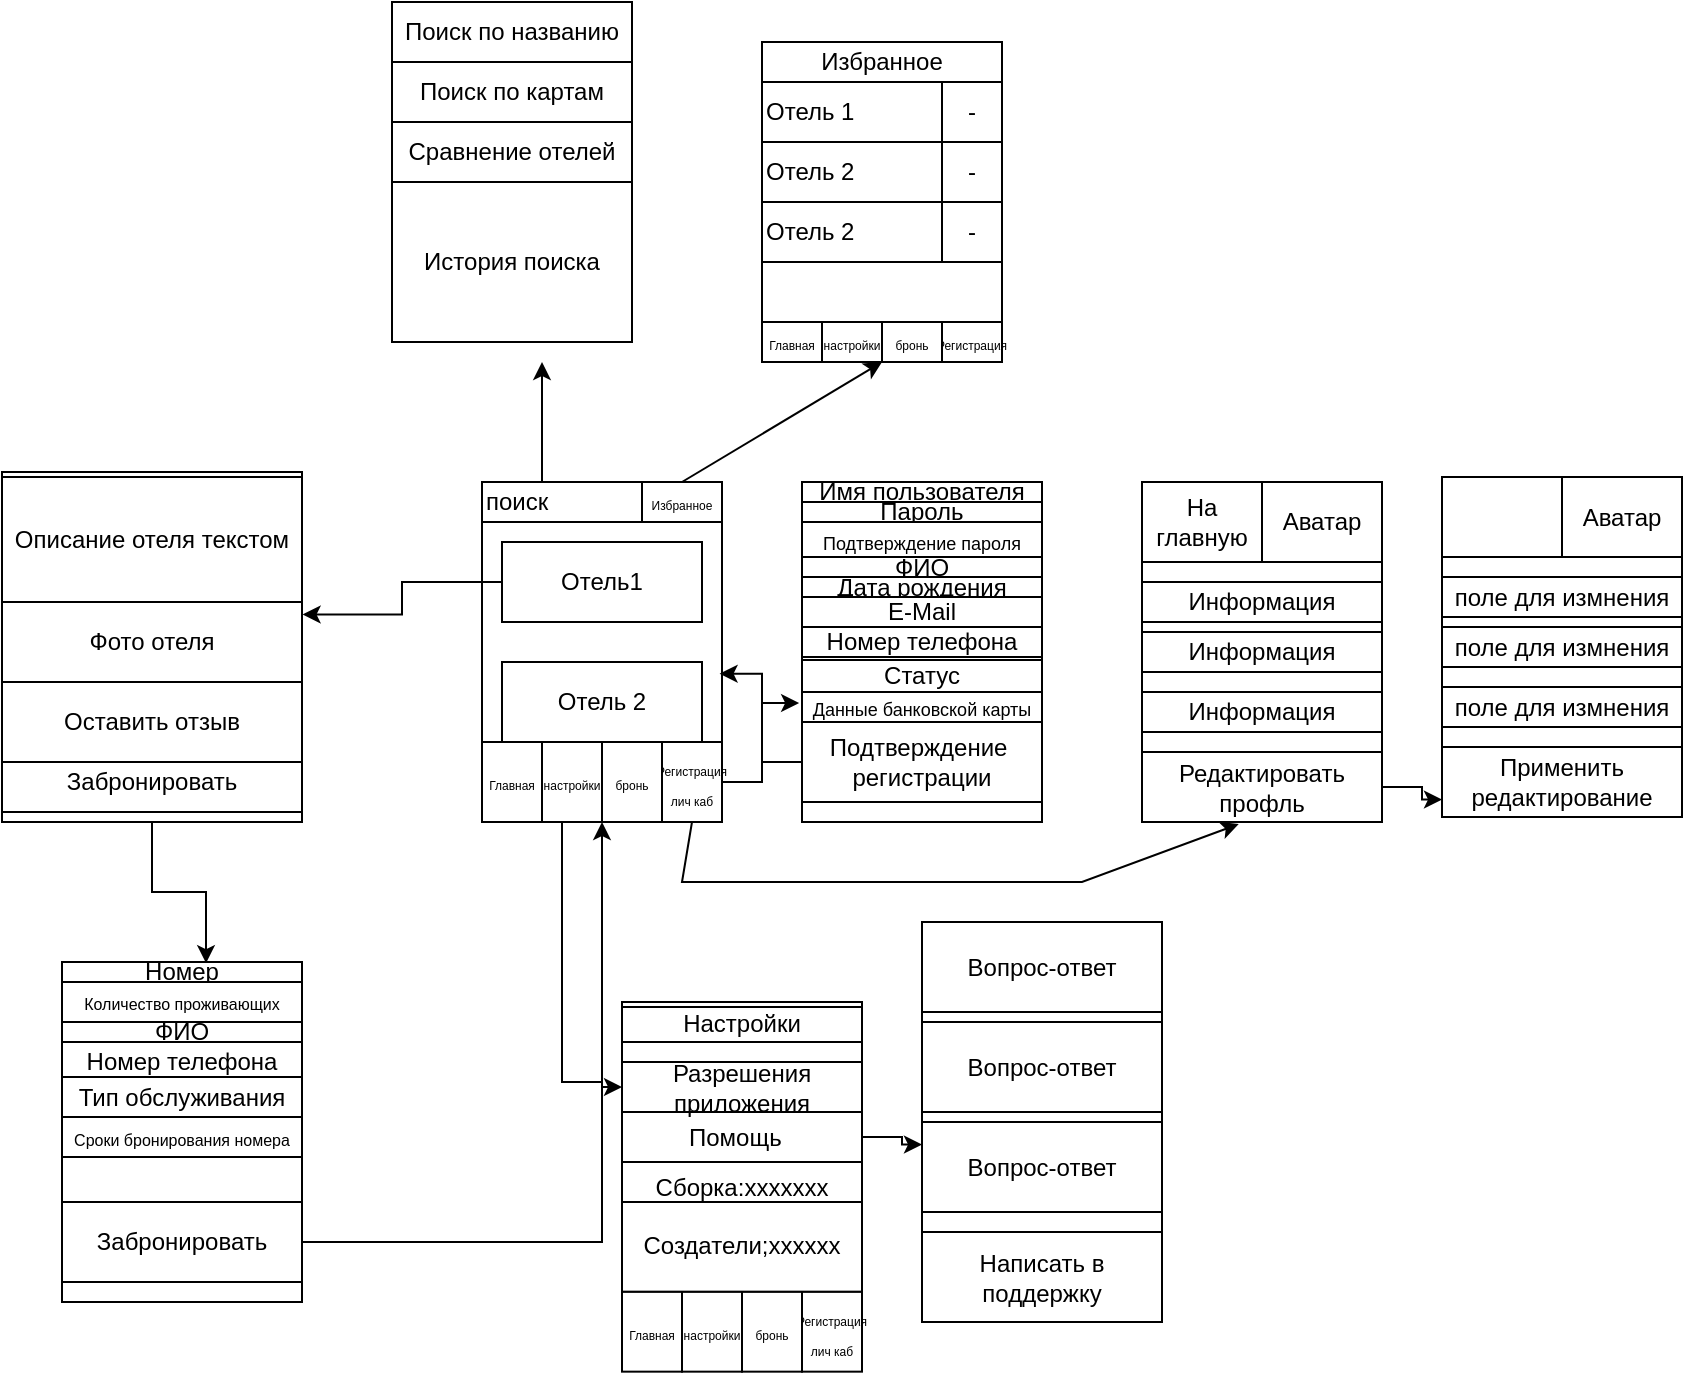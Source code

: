 <mxfile version="22.1.15" type="device">
  <diagram name="Страница — 1" id="l88BvByYZafQr_V8CxKo">
    <mxGraphModel dx="385" dy="629" grid="1" gridSize="10" guides="1" tooltips="1" connect="1" arrows="1" fold="1" page="1" pageScale="1" pageWidth="583" pageHeight="413" math="0" shadow="0">
      <root>
        <mxCell id="0" />
        <mxCell id="1" parent="0" />
        <mxCell id="5AcIUGqjn384_7hZ3ltr-1" value="" style="rounded=0;whiteSpace=wrap;html=1;" parent="1" vertex="1">
          <mxGeometry x="350" y="130" width="120" height="170" as="geometry" />
        </mxCell>
        <mxCell id="5AcIUGqjn384_7hZ3ltr-2" value="&lt;font style=&quot;font-size: 6px;&quot;&gt;Регистрация&lt;br&gt;лич каб&lt;br&gt;&lt;/font&gt;" style="rounded=0;whiteSpace=wrap;html=1;" parent="1" vertex="1">
          <mxGeometry x="440" y="260" width="30" height="40" as="geometry" />
        </mxCell>
        <mxCell id="5AcIUGqjn384_7hZ3ltr-83" style="edgeStyle=orthogonalEdgeStyle;rounded=0;orthogonalLoop=1;jettySize=auto;html=1;entryX=0;entryY=0.5;entryDx=0;entryDy=0;" parent="1" source="5AcIUGqjn384_7hZ3ltr-3" target="5AcIUGqjn384_7hZ3ltr-81" edge="1">
          <mxGeometry relative="1" as="geometry">
            <mxPoint x="395" y="450" as="targetPoint" />
            <Array as="points">
              <mxPoint x="390" y="430" />
              <mxPoint x="410" y="430" />
              <mxPoint x="410" y="433" />
            </Array>
          </mxGeometry>
        </mxCell>
        <mxCell id="5AcIUGqjn384_7hZ3ltr-3" value="&lt;font style=&quot;font-size: 6px;&quot;&gt;настройки&lt;/font&gt;" style="rounded=0;whiteSpace=wrap;html=1;" parent="1" vertex="1">
          <mxGeometry x="380" y="260" width="30" height="40" as="geometry" />
        </mxCell>
        <mxCell id="5AcIUGqjn384_7hZ3ltr-4" value="&lt;font style=&quot;font-size: 6px;&quot;&gt;Главная&lt;/font&gt;" style="rounded=0;whiteSpace=wrap;html=1;" parent="1" vertex="1">
          <mxGeometry x="350" y="260" width="30" height="40" as="geometry" />
        </mxCell>
        <mxCell id="5AcIUGqjn384_7hZ3ltr-112" style="edgeStyle=orthogonalEdgeStyle;rounded=0;orthogonalLoop=1;jettySize=auto;html=1;exitX=0.25;exitY=0;exitDx=0;exitDy=0;" parent="1" source="5AcIUGqjn384_7hZ3ltr-7" edge="1">
          <mxGeometry relative="1" as="geometry">
            <mxPoint x="380" y="70" as="targetPoint" />
          </mxGeometry>
        </mxCell>
        <mxCell id="5AcIUGqjn384_7hZ3ltr-7" value="поиск" style="rounded=0;whiteSpace=wrap;html=1;align=left;" parent="1" vertex="1">
          <mxGeometry x="350" y="130" width="120" height="20" as="geometry" />
        </mxCell>
        <mxCell id="5AcIUGqjn384_7hZ3ltr-8" value="Отель1" style="rounded=0;whiteSpace=wrap;html=1;" parent="1" vertex="1">
          <mxGeometry x="360" y="160" width="100" height="40" as="geometry" />
        </mxCell>
        <mxCell id="5AcIUGqjn384_7hZ3ltr-9" value="Отель 2" style="rounded=0;whiteSpace=wrap;html=1;" parent="1" vertex="1">
          <mxGeometry x="360" y="220" width="100" height="40" as="geometry" />
        </mxCell>
        <mxCell id="5AcIUGqjn384_7hZ3ltr-10" value="" style="rounded=0;whiteSpace=wrap;html=1;" parent="1" vertex="1">
          <mxGeometry x="510" y="130" width="120" height="170" as="geometry" />
        </mxCell>
        <mxCell id="5AcIUGqjn384_7hZ3ltr-15" value="Имя пользователя" style="rounded=0;whiteSpace=wrap;html=1;" parent="1" vertex="1">
          <mxGeometry x="510" y="130" width="120" height="10" as="geometry" />
        </mxCell>
        <mxCell id="5AcIUGqjn384_7hZ3ltr-17" value="Пароль" style="rounded=0;whiteSpace=wrap;html=1;" parent="1" vertex="1">
          <mxGeometry x="510" y="140" width="120" height="10" as="geometry" />
        </mxCell>
        <mxCell id="5AcIUGqjn384_7hZ3ltr-18" value="&lt;font style=&quot;font-size: 9px;&quot;&gt;Подтверждение пароля&lt;/font&gt;" style="rounded=0;whiteSpace=wrap;html=1;" parent="1" vertex="1">
          <mxGeometry x="510" y="150" width="120" height="20" as="geometry" />
        </mxCell>
        <mxCell id="5AcIUGqjn384_7hZ3ltr-19" value="ФИО" style="rounded=0;whiteSpace=wrap;html=1;" parent="1" vertex="1">
          <mxGeometry x="510" y="167.5" width="120" height="10" as="geometry" />
        </mxCell>
        <mxCell id="5AcIUGqjn384_7hZ3ltr-20" value="Дата рождения" style="rounded=0;whiteSpace=wrap;html=1;" parent="1" vertex="1">
          <mxGeometry x="510" y="177.5" width="120" height="10" as="geometry" />
        </mxCell>
        <mxCell id="5AcIUGqjn384_7hZ3ltr-21" value="E-Mail" style="rounded=0;whiteSpace=wrap;html=1;" parent="1" vertex="1">
          <mxGeometry x="510" y="187.5" width="120" height="15" as="geometry" />
        </mxCell>
        <mxCell id="5AcIUGqjn384_7hZ3ltr-22" value="Номер телефона" style="rounded=0;whiteSpace=wrap;html=1;" parent="1" vertex="1">
          <mxGeometry x="510" y="202.5" width="120" height="15" as="geometry" />
        </mxCell>
        <mxCell id="5AcIUGqjn384_7hZ3ltr-23" value="Статус" style="rounded=0;whiteSpace=wrap;html=1;" parent="1" vertex="1">
          <mxGeometry x="510" y="219" width="120" height="16" as="geometry" />
        </mxCell>
        <mxCell id="5AcIUGqjn384_7hZ3ltr-24" value="&lt;font style=&quot;font-size: 9px;&quot;&gt;Данные банковской карты&lt;/font&gt;" style="rounded=0;whiteSpace=wrap;html=1;" parent="1" vertex="1">
          <mxGeometry x="510" y="235" width="120" height="15" as="geometry" />
        </mxCell>
        <mxCell id="5AcIUGqjn384_7hZ3ltr-26" value="Подтверждение&amp;nbsp;&lt;br&gt;регистрации" style="rounded=0;whiteSpace=wrap;html=1;" parent="1" vertex="1">
          <mxGeometry x="510" y="250" width="120" height="40" as="geometry" />
        </mxCell>
        <mxCell id="5AcIUGqjn384_7hZ3ltr-29" value="&lt;font style=&quot;font-size: 6px;&quot;&gt;Избранное&lt;/font&gt;" style="rounded=0;whiteSpace=wrap;html=1;" parent="1" vertex="1">
          <mxGeometry x="430" y="130" width="40" height="20" as="geometry" />
        </mxCell>
        <mxCell id="5AcIUGqjn384_7hZ3ltr-30" value="&lt;font style=&quot;font-size: 6px;&quot;&gt;бронь&lt;/font&gt;" style="rounded=0;whiteSpace=wrap;html=1;" parent="1" vertex="1">
          <mxGeometry x="410" y="260" width="30" height="40" as="geometry" />
        </mxCell>
        <mxCell id="5AcIUGqjn384_7hZ3ltr-31" value="" style="rounded=0;whiteSpace=wrap;html=1;" parent="1" vertex="1">
          <mxGeometry x="490" y="-90" width="120" height="150" as="geometry" />
        </mxCell>
        <mxCell id="5AcIUGqjn384_7hZ3ltr-32" value="Отель 1" style="rounded=0;whiteSpace=wrap;html=1;align=left;" parent="1" vertex="1">
          <mxGeometry x="490" y="-70" width="120" height="30" as="geometry" />
        </mxCell>
        <mxCell id="5AcIUGqjn384_7hZ3ltr-33" value="-" style="rounded=0;whiteSpace=wrap;html=1;" parent="1" vertex="1">
          <mxGeometry x="580" y="-70" width="30" height="30" as="geometry" />
        </mxCell>
        <mxCell id="5AcIUGqjn384_7hZ3ltr-34" value="Отель 2" style="rounded=0;whiteSpace=wrap;html=1;align=left;" parent="1" vertex="1">
          <mxGeometry x="490" y="-40" width="120" height="30" as="geometry" />
        </mxCell>
        <mxCell id="5AcIUGqjn384_7hZ3ltr-35" value="-" style="rounded=0;whiteSpace=wrap;html=1;" parent="1" vertex="1">
          <mxGeometry x="580" y="-40" width="30" height="30" as="geometry" />
        </mxCell>
        <mxCell id="5AcIUGqjn384_7hZ3ltr-36" value="Отель 2" style="rounded=0;whiteSpace=wrap;html=1;align=left;" parent="1" vertex="1">
          <mxGeometry x="490" y="-10" width="120" height="30" as="geometry" />
        </mxCell>
        <mxCell id="5AcIUGqjn384_7hZ3ltr-37" value="-" style="rounded=0;whiteSpace=wrap;html=1;" parent="1" vertex="1">
          <mxGeometry x="580" y="-10" width="30" height="30" as="geometry" />
        </mxCell>
        <mxCell id="5AcIUGqjn384_7hZ3ltr-39" value="&lt;font style=&quot;font-size: 6px;&quot;&gt;Регистрация&lt;/font&gt;" style="rounded=0;whiteSpace=wrap;html=1;" parent="1" vertex="1">
          <mxGeometry x="580" y="50" width="30" height="20" as="geometry" />
        </mxCell>
        <mxCell id="5AcIUGqjn384_7hZ3ltr-40" value="&lt;font style=&quot;font-size: 6px;&quot;&gt;настройки&lt;/font&gt;" style="rounded=0;whiteSpace=wrap;html=1;" parent="1" vertex="1">
          <mxGeometry x="520" y="50" width="30" height="20" as="geometry" />
        </mxCell>
        <mxCell id="5AcIUGqjn384_7hZ3ltr-41" value="&lt;font style=&quot;font-size: 6px;&quot;&gt;Главная&lt;/font&gt;" style="rounded=0;whiteSpace=wrap;html=1;" parent="1" vertex="1">
          <mxGeometry x="490" y="50" width="30" height="20" as="geometry" />
        </mxCell>
        <mxCell id="5AcIUGqjn384_7hZ3ltr-42" value="&lt;font style=&quot;font-size: 6px;&quot;&gt;бронь&lt;/font&gt;" style="rounded=0;whiteSpace=wrap;html=1;" parent="1" vertex="1">
          <mxGeometry x="550" y="50" width="30" height="20" as="geometry" />
        </mxCell>
        <mxCell id="5AcIUGqjn384_7hZ3ltr-44" style="edgeStyle=orthogonalEdgeStyle;rounded=0;orthogonalLoop=1;jettySize=auto;html=1;exitX=1;exitY=0.5;exitDx=0;exitDy=0;entryX=-0.012;entryY=0.65;entryDx=0;entryDy=0;entryPerimeter=0;" parent="1" source="5AcIUGqjn384_7hZ3ltr-2" target="5AcIUGqjn384_7hZ3ltr-10" edge="1">
          <mxGeometry relative="1" as="geometry" />
        </mxCell>
        <mxCell id="5AcIUGqjn384_7hZ3ltr-45" value="" style="rounded=0;whiteSpace=wrap;html=1;" parent="1" vertex="1">
          <mxGeometry x="110" y="125" width="150" height="175" as="geometry" />
        </mxCell>
        <mxCell id="5AcIUGqjn384_7hZ3ltr-46" value="Описание отеля текстом" style="rounded=0;whiteSpace=wrap;html=1;" parent="1" vertex="1">
          <mxGeometry x="110" y="127.5" width="150" height="62.5" as="geometry" />
        </mxCell>
        <mxCell id="5AcIUGqjn384_7hZ3ltr-47" value="Фото отеля" style="rounded=0;whiteSpace=wrap;html=1;" parent="1" vertex="1">
          <mxGeometry x="110" y="190" width="150" height="40" as="geometry" />
        </mxCell>
        <mxCell id="5AcIUGqjn384_7hZ3ltr-48" value="Забронировать" style="rounded=0;whiteSpace=wrap;html=1;" parent="1" vertex="1">
          <mxGeometry x="110" y="265" width="150" height="30" as="geometry" />
        </mxCell>
        <mxCell id="5AcIUGqjn384_7hZ3ltr-49" style="edgeStyle=orthogonalEdgeStyle;rounded=0;orthogonalLoop=1;jettySize=auto;html=1;exitX=0;exitY=0.5;exitDx=0;exitDy=0;entryX=1.002;entryY=0.407;entryDx=0;entryDy=0;entryPerimeter=0;" parent="1" source="5AcIUGqjn384_7hZ3ltr-8" target="5AcIUGqjn384_7hZ3ltr-45" edge="1">
          <mxGeometry relative="1" as="geometry" />
        </mxCell>
        <mxCell id="5AcIUGqjn384_7hZ3ltr-50" value="Избранное" style="rounded=0;whiteSpace=wrap;html=1;" parent="1" vertex="1">
          <mxGeometry x="490" y="-90" width="120" height="20" as="geometry" />
        </mxCell>
        <mxCell id="5AcIUGqjn384_7hZ3ltr-51" style="edgeStyle=orthogonalEdgeStyle;rounded=0;orthogonalLoop=1;jettySize=auto;html=1;entryX=0.99;entryY=0.564;entryDx=0;entryDy=0;entryPerimeter=0;" parent="1" source="5AcIUGqjn384_7hZ3ltr-26" target="5AcIUGqjn384_7hZ3ltr-1" edge="1">
          <mxGeometry relative="1" as="geometry" />
        </mxCell>
        <mxCell id="5AcIUGqjn384_7hZ3ltr-56" value="" style="rounded=0;whiteSpace=wrap;html=1;" parent="1" vertex="1">
          <mxGeometry x="140" y="370" width="120" height="170" as="geometry" />
        </mxCell>
        <mxCell id="5AcIUGqjn384_7hZ3ltr-57" value="" style="rounded=0;whiteSpace=wrap;html=1;" parent="1" vertex="1">
          <mxGeometry x="140" y="370" width="120" height="10" as="geometry" />
        </mxCell>
        <mxCell id="5AcIUGqjn384_7hZ3ltr-58" value="Номер" style="rounded=0;whiteSpace=wrap;html=1;" parent="1" vertex="1">
          <mxGeometry x="140" y="370" width="120" height="10" as="geometry" />
        </mxCell>
        <mxCell id="5AcIUGqjn384_7hZ3ltr-59" value="&lt;font style=&quot;font-size: 8px;&quot;&gt;Количество проживающих&lt;/font&gt;" style="rounded=0;whiteSpace=wrap;html=1;" parent="1" vertex="1">
          <mxGeometry x="140" y="380" width="120" height="20" as="geometry" />
        </mxCell>
        <mxCell id="5AcIUGqjn384_7hZ3ltr-60" value="ФИО" style="rounded=0;whiteSpace=wrap;html=1;" parent="1" vertex="1">
          <mxGeometry x="140" y="400" width="120" height="10" as="geometry" />
        </mxCell>
        <mxCell id="5AcIUGqjn384_7hZ3ltr-61" value="Номер телефона" style="rounded=0;whiteSpace=wrap;html=1;" parent="1" vertex="1">
          <mxGeometry x="140" y="410" width="120" height="20" as="geometry" />
        </mxCell>
        <mxCell id="5AcIUGqjn384_7hZ3ltr-62" value="Тип обслуживания" style="rounded=0;whiteSpace=wrap;html=1;" parent="1" vertex="1">
          <mxGeometry x="140" y="427.5" width="120" height="20" as="geometry" />
        </mxCell>
        <mxCell id="5AcIUGqjn384_7hZ3ltr-63" value="&lt;font style=&quot;font-size: 8px;&quot;&gt;Сроки бронирования номера&lt;/font&gt;" style="rounded=0;whiteSpace=wrap;html=1;" parent="1" vertex="1">
          <mxGeometry x="140" y="447.5" width="120" height="20" as="geometry" />
        </mxCell>
        <mxCell id="5AcIUGqjn384_7hZ3ltr-69" style="edgeStyle=orthogonalEdgeStyle;rounded=0;orthogonalLoop=1;jettySize=auto;html=1;exitX=1;exitY=0.5;exitDx=0;exitDy=0;entryX=0;entryY=1;entryDx=0;entryDy=0;" parent="1" source="5AcIUGqjn384_7hZ3ltr-67" target="5AcIUGqjn384_7hZ3ltr-30" edge="1">
          <mxGeometry relative="1" as="geometry" />
        </mxCell>
        <mxCell id="5AcIUGqjn384_7hZ3ltr-67" value="Забронировать" style="rounded=0;whiteSpace=wrap;html=1;" parent="1" vertex="1">
          <mxGeometry x="140" y="490" width="120" height="40" as="geometry" />
        </mxCell>
        <mxCell id="5AcIUGqjn384_7hZ3ltr-68" style="edgeStyle=orthogonalEdgeStyle;rounded=0;orthogonalLoop=1;jettySize=auto;html=1;exitX=0.5;exitY=1;exitDx=0;exitDy=0;entryX=0.6;entryY=0.058;entryDx=0;entryDy=0;entryPerimeter=0;" parent="1" source="5AcIUGqjn384_7hZ3ltr-45" target="5AcIUGqjn384_7hZ3ltr-57" edge="1">
          <mxGeometry relative="1" as="geometry" />
        </mxCell>
        <mxCell id="5AcIUGqjn384_7hZ3ltr-70" value="" style="rounded=0;whiteSpace=wrap;html=1;" parent="1" vertex="1">
          <mxGeometry x="420" y="390" width="120" height="180" as="geometry" />
        </mxCell>
        <mxCell id="5AcIUGqjn384_7hZ3ltr-72" value="&lt;font style=&quot;font-size: 6px;&quot;&gt;Регистрация&lt;br&gt;лич каб&lt;br&gt;&lt;/font&gt;" style="rounded=0;whiteSpace=wrap;html=1;" parent="1" vertex="1">
          <mxGeometry x="510" y="534.83" width="30" height="40" as="geometry" />
        </mxCell>
        <mxCell id="5AcIUGqjn384_7hZ3ltr-73" value="&lt;font style=&quot;font-size: 6px;&quot;&gt;настройки&lt;/font&gt;" style="rounded=0;whiteSpace=wrap;html=1;" parent="1" vertex="1">
          <mxGeometry x="450" y="534.83" width="30" height="40" as="geometry" />
        </mxCell>
        <mxCell id="5AcIUGqjn384_7hZ3ltr-74" value="&lt;font style=&quot;font-size: 6px;&quot;&gt;Главная&lt;/font&gt;" style="rounded=0;whiteSpace=wrap;html=1;" parent="1" vertex="1">
          <mxGeometry x="420" y="534.83" width="30" height="40" as="geometry" />
        </mxCell>
        <mxCell id="5AcIUGqjn384_7hZ3ltr-75" value="&lt;font style=&quot;font-size: 6px;&quot;&gt;бронь&lt;/font&gt;" style="rounded=0;whiteSpace=wrap;html=1;" parent="1" vertex="1">
          <mxGeometry x="480" y="534.83" width="30" height="40" as="geometry" />
        </mxCell>
        <mxCell id="5AcIUGqjn384_7hZ3ltr-76" value="Сборка:xxxxxxx" style="rounded=0;whiteSpace=wrap;html=1;" parent="1" vertex="1">
          <mxGeometry x="420" y="470" width="120" height="25" as="geometry" />
        </mxCell>
        <mxCell id="5AcIUGqjn384_7hZ3ltr-77" value="Создатели;xxxxxx" style="rounded=0;whiteSpace=wrap;html=1;" parent="1" vertex="1">
          <mxGeometry x="420" y="490" width="120" height="44.83" as="geometry" />
        </mxCell>
        <mxCell id="5AcIUGqjn384_7hZ3ltr-89" style="edgeStyle=orthogonalEdgeStyle;rounded=0;orthogonalLoop=1;jettySize=auto;html=1;entryX=0;entryY=0.25;entryDx=0;entryDy=0;" parent="1" source="5AcIUGqjn384_7hZ3ltr-78" target="5AcIUGqjn384_7hZ3ltr-87" edge="1">
          <mxGeometry relative="1" as="geometry" />
        </mxCell>
        <mxCell id="5AcIUGqjn384_7hZ3ltr-78" value="Помощь&amp;nbsp;&amp;nbsp;" style="rounded=0;whiteSpace=wrap;html=1;" parent="1" vertex="1">
          <mxGeometry x="420" y="445" width="120" height="25" as="geometry" />
        </mxCell>
        <mxCell id="5AcIUGqjn384_7hZ3ltr-80" value="Настройки" style="rounded=0;whiteSpace=wrap;html=1;" parent="1" vertex="1">
          <mxGeometry x="420" y="392.5" width="120" height="17.5" as="geometry" />
        </mxCell>
        <mxCell id="5AcIUGqjn384_7hZ3ltr-81" value="Разрешения приложения" style="rounded=0;whiteSpace=wrap;html=1;" parent="1" vertex="1">
          <mxGeometry x="420" y="420" width="120" height="25" as="geometry" />
        </mxCell>
        <mxCell id="5AcIUGqjn384_7hZ3ltr-84" value="" style="rounded=0;whiteSpace=wrap;html=1;" parent="1" vertex="1">
          <mxGeometry x="570" y="350" width="120" height="200" as="geometry" />
        </mxCell>
        <mxCell id="5AcIUGqjn384_7hZ3ltr-85" value="Вопрос-ответ" style="rounded=0;whiteSpace=wrap;html=1;" parent="1" vertex="1">
          <mxGeometry x="570" y="350" width="120" height="45" as="geometry" />
        </mxCell>
        <mxCell id="5AcIUGqjn384_7hZ3ltr-86" value="Вопрос-ответ" style="rounded=0;whiteSpace=wrap;html=1;" parent="1" vertex="1">
          <mxGeometry x="570" y="400" width="120" height="45" as="geometry" />
        </mxCell>
        <mxCell id="5AcIUGqjn384_7hZ3ltr-87" value="Вопрос-ответ" style="rounded=0;whiteSpace=wrap;html=1;" parent="1" vertex="1">
          <mxGeometry x="570" y="450" width="120" height="45" as="geometry" />
        </mxCell>
        <mxCell id="5AcIUGqjn384_7hZ3ltr-88" value="Написать в поддержку" style="rounded=0;whiteSpace=wrap;html=1;" parent="1" vertex="1">
          <mxGeometry x="570" y="505" width="120" height="45" as="geometry" />
        </mxCell>
        <mxCell id="5AcIUGqjn384_7hZ3ltr-90" value="" style="rounded=0;whiteSpace=wrap;html=1;" parent="1" vertex="1">
          <mxGeometry x="680" y="130" width="120" height="170" as="geometry" />
        </mxCell>
        <mxCell id="5AcIUGqjn384_7hZ3ltr-91" value="" style="endArrow=classic;html=1;rounded=0;entryX=0.403;entryY=1.006;entryDx=0;entryDy=0;entryPerimeter=0;exitX=0.5;exitY=1;exitDx=0;exitDy=0;" parent="1" source="5AcIUGqjn384_7hZ3ltr-2" target="5AcIUGqjn384_7hZ3ltr-90" edge="1">
          <mxGeometry width="50" height="50" relative="1" as="geometry">
            <mxPoint x="420" y="330" as="sourcePoint" />
            <mxPoint x="470" y="280" as="targetPoint" />
            <Array as="points">
              <mxPoint x="450" y="330" />
              <mxPoint x="650" y="330" />
            </Array>
          </mxGeometry>
        </mxCell>
        <mxCell id="5AcIUGqjn384_7hZ3ltr-92" value="Аватар" style="rounded=0;whiteSpace=wrap;html=1;" parent="1" vertex="1">
          <mxGeometry x="740" y="130" width="60" height="40" as="geometry" />
        </mxCell>
        <mxCell id="5AcIUGqjn384_7hZ3ltr-93" value="Информация" style="rounded=0;whiteSpace=wrap;html=1;" parent="1" vertex="1">
          <mxGeometry x="680" y="180" width="120" height="20" as="geometry" />
        </mxCell>
        <mxCell id="5AcIUGqjn384_7hZ3ltr-94" value="Информация" style="rounded=0;whiteSpace=wrap;html=1;" parent="1" vertex="1">
          <mxGeometry x="680" y="205" width="120" height="20" as="geometry" />
        </mxCell>
        <mxCell id="5AcIUGqjn384_7hZ3ltr-95" value="Информация" style="rounded=0;whiteSpace=wrap;html=1;" parent="1" vertex="1">
          <mxGeometry x="680" y="235" width="120" height="20" as="geometry" />
        </mxCell>
        <mxCell id="5AcIUGqjn384_7hZ3ltr-106" style="edgeStyle=orthogonalEdgeStyle;rounded=0;orthogonalLoop=1;jettySize=auto;html=1;entryX=0;entryY=0.75;entryDx=0;entryDy=0;" parent="1" source="5AcIUGqjn384_7hZ3ltr-96" target="5AcIUGqjn384_7hZ3ltr-104" edge="1">
          <mxGeometry relative="1" as="geometry" />
        </mxCell>
        <mxCell id="5AcIUGqjn384_7hZ3ltr-96" value="Редактировать профль" style="rounded=0;whiteSpace=wrap;html=1;" parent="1" vertex="1">
          <mxGeometry x="680" y="265" width="120" height="35" as="geometry" />
        </mxCell>
        <mxCell id="5AcIUGqjn384_7hZ3ltr-97" value="На главную" style="rounded=0;whiteSpace=wrap;html=1;" parent="1" vertex="1">
          <mxGeometry x="680" y="130" width="60" height="40" as="geometry" />
        </mxCell>
        <mxCell id="5AcIUGqjn384_7hZ3ltr-98" value="" style="endArrow=classic;html=1;rounded=0;exitX=0.5;exitY=0;exitDx=0;exitDy=0;entryX=0;entryY=1;entryDx=0;entryDy=0;" parent="1" source="5AcIUGqjn384_7hZ3ltr-29" target="5AcIUGqjn384_7hZ3ltr-42" edge="1">
          <mxGeometry width="50" height="50" relative="1" as="geometry">
            <mxPoint x="530" y="120" as="sourcePoint" />
            <mxPoint x="580" y="70" as="targetPoint" />
          </mxGeometry>
        </mxCell>
        <mxCell id="5AcIUGqjn384_7hZ3ltr-99" value="" style="rounded=0;whiteSpace=wrap;html=1;" parent="1" vertex="1">
          <mxGeometry x="830" y="127.5" width="120" height="170" as="geometry" />
        </mxCell>
        <mxCell id="5AcIUGqjn384_7hZ3ltr-100" value="Аватар" style="rounded=0;whiteSpace=wrap;html=1;" parent="1" vertex="1">
          <mxGeometry x="890" y="127.5" width="60" height="40" as="geometry" />
        </mxCell>
        <mxCell id="5AcIUGqjn384_7hZ3ltr-101" value="поле для измнения" style="rounded=0;whiteSpace=wrap;html=1;" parent="1" vertex="1">
          <mxGeometry x="830" y="177.5" width="120" height="20" as="geometry" />
        </mxCell>
        <mxCell id="5AcIUGqjn384_7hZ3ltr-102" value="поле для измнения" style="rounded=0;whiteSpace=wrap;html=1;" parent="1" vertex="1">
          <mxGeometry x="830" y="202.5" width="120" height="20" as="geometry" />
        </mxCell>
        <mxCell id="5AcIUGqjn384_7hZ3ltr-103" value="поле для измнения" style="rounded=0;whiteSpace=wrap;html=1;" parent="1" vertex="1">
          <mxGeometry x="830" y="232.5" width="120" height="20" as="geometry" />
        </mxCell>
        <mxCell id="5AcIUGqjn384_7hZ3ltr-104" value="Применить редактирование" style="rounded=0;whiteSpace=wrap;html=1;" parent="1" vertex="1">
          <mxGeometry x="830" y="262.5" width="120" height="35" as="geometry" />
        </mxCell>
        <mxCell id="5AcIUGqjn384_7hZ3ltr-105" value="" style="rounded=0;whiteSpace=wrap;html=1;" parent="1" vertex="1">
          <mxGeometry x="830" y="127.5" width="60" height="40" as="geometry" />
        </mxCell>
        <mxCell id="5AcIUGqjn384_7hZ3ltr-107" value="" style="rounded=0;whiteSpace=wrap;html=1;" parent="1" vertex="1">
          <mxGeometry x="305" y="-110" width="120" height="170" as="geometry" />
        </mxCell>
        <mxCell id="5AcIUGqjn384_7hZ3ltr-108" value="Поиск по названию" style="rounded=0;whiteSpace=wrap;html=1;" parent="1" vertex="1">
          <mxGeometry x="305" y="-110" width="120" height="30" as="geometry" />
        </mxCell>
        <mxCell id="5AcIUGqjn384_7hZ3ltr-109" value="Поиск по картам" style="rounded=0;whiteSpace=wrap;html=1;" parent="1" vertex="1">
          <mxGeometry x="305" y="-80" width="120" height="30" as="geometry" />
        </mxCell>
        <mxCell id="5AcIUGqjn384_7hZ3ltr-110" value="Сравнение отелей" style="rounded=0;whiteSpace=wrap;html=1;" parent="1" vertex="1">
          <mxGeometry x="305" y="-50" width="120" height="30" as="geometry" />
        </mxCell>
        <mxCell id="5AcIUGqjn384_7hZ3ltr-111" value="История поиска" style="rounded=0;whiteSpace=wrap;html=1;" parent="1" vertex="1">
          <mxGeometry x="305" y="-20" width="120" height="80" as="geometry" />
        </mxCell>
        <mxCell id="5AcIUGqjn384_7hZ3ltr-113" value="Оставить отзыв" style="rounded=0;whiteSpace=wrap;html=1;" parent="1" vertex="1">
          <mxGeometry x="110" y="230" width="150" height="40" as="geometry" />
        </mxCell>
      </root>
    </mxGraphModel>
  </diagram>
</mxfile>
